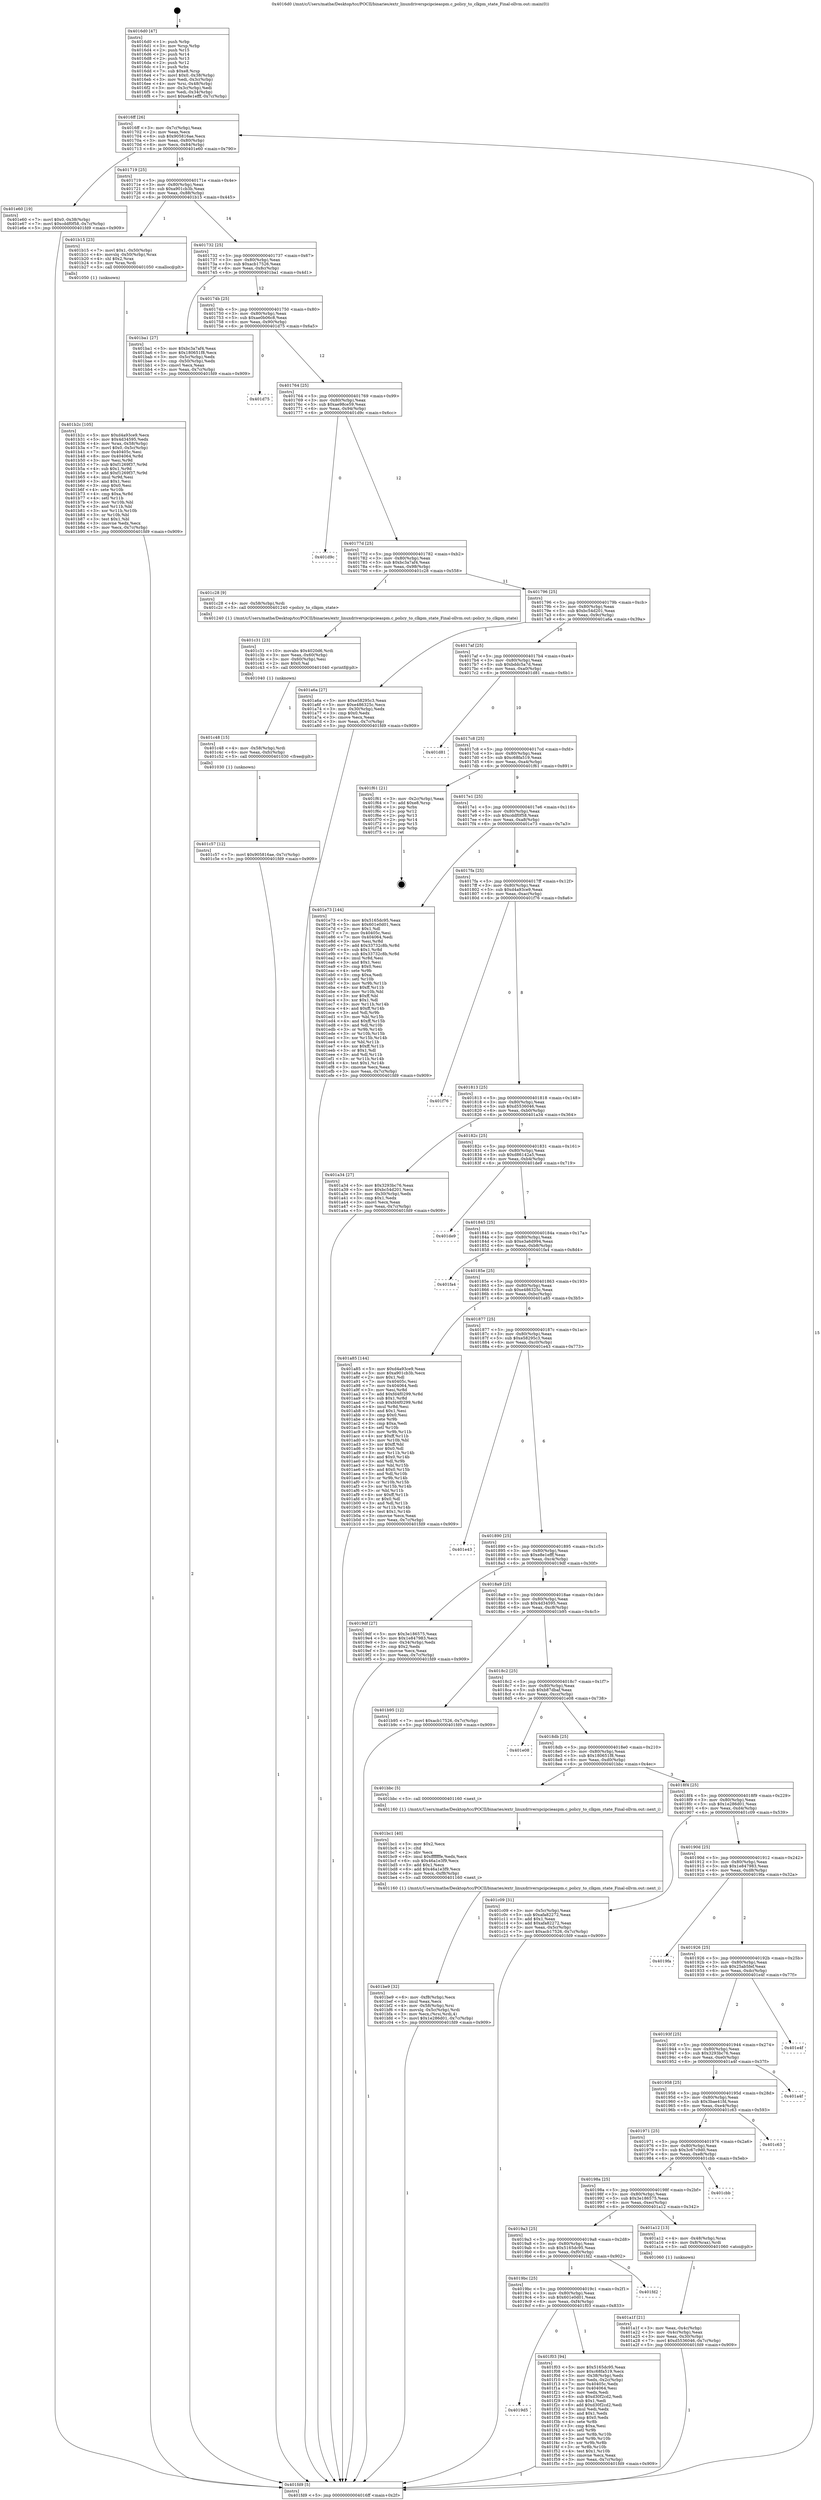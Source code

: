 digraph "0x4016d0" {
  label = "0x4016d0 (/mnt/c/Users/mathe/Desktop/tcc/POCII/binaries/extr_linuxdriverspcipcieaspm.c_policy_to_clkpm_state_Final-ollvm.out::main(0))"
  labelloc = "t"
  node[shape=record]

  Entry [label="",width=0.3,height=0.3,shape=circle,fillcolor=black,style=filled]
  "0x4016ff" [label="{
     0x4016ff [26]\l
     | [instrs]\l
     &nbsp;&nbsp;0x4016ff \<+3\>: mov -0x7c(%rbp),%eax\l
     &nbsp;&nbsp;0x401702 \<+2\>: mov %eax,%ecx\l
     &nbsp;&nbsp;0x401704 \<+6\>: sub $0x905816ae,%ecx\l
     &nbsp;&nbsp;0x40170a \<+3\>: mov %eax,-0x80(%rbp)\l
     &nbsp;&nbsp;0x40170d \<+6\>: mov %ecx,-0x84(%rbp)\l
     &nbsp;&nbsp;0x401713 \<+6\>: je 0000000000401e60 \<main+0x790\>\l
  }"]
  "0x401e60" [label="{
     0x401e60 [19]\l
     | [instrs]\l
     &nbsp;&nbsp;0x401e60 \<+7\>: movl $0x0,-0x38(%rbp)\l
     &nbsp;&nbsp;0x401e67 \<+7\>: movl $0xcddf0f58,-0x7c(%rbp)\l
     &nbsp;&nbsp;0x401e6e \<+5\>: jmp 0000000000401fd9 \<main+0x909\>\l
  }"]
  "0x401719" [label="{
     0x401719 [25]\l
     | [instrs]\l
     &nbsp;&nbsp;0x401719 \<+5\>: jmp 000000000040171e \<main+0x4e\>\l
     &nbsp;&nbsp;0x40171e \<+3\>: mov -0x80(%rbp),%eax\l
     &nbsp;&nbsp;0x401721 \<+5\>: sub $0xa901cb3b,%eax\l
     &nbsp;&nbsp;0x401726 \<+6\>: mov %eax,-0x88(%rbp)\l
     &nbsp;&nbsp;0x40172c \<+6\>: je 0000000000401b15 \<main+0x445\>\l
  }"]
  Exit [label="",width=0.3,height=0.3,shape=circle,fillcolor=black,style=filled,peripheries=2]
  "0x401b15" [label="{
     0x401b15 [23]\l
     | [instrs]\l
     &nbsp;&nbsp;0x401b15 \<+7\>: movl $0x1,-0x50(%rbp)\l
     &nbsp;&nbsp;0x401b1c \<+4\>: movslq -0x50(%rbp),%rax\l
     &nbsp;&nbsp;0x401b20 \<+4\>: shl $0x2,%rax\l
     &nbsp;&nbsp;0x401b24 \<+3\>: mov %rax,%rdi\l
     &nbsp;&nbsp;0x401b27 \<+5\>: call 0000000000401050 \<malloc@plt\>\l
     | [calls]\l
     &nbsp;&nbsp;0x401050 \{1\} (unknown)\l
  }"]
  "0x401732" [label="{
     0x401732 [25]\l
     | [instrs]\l
     &nbsp;&nbsp;0x401732 \<+5\>: jmp 0000000000401737 \<main+0x67\>\l
     &nbsp;&nbsp;0x401737 \<+3\>: mov -0x80(%rbp),%eax\l
     &nbsp;&nbsp;0x40173a \<+5\>: sub $0xacb17526,%eax\l
     &nbsp;&nbsp;0x40173f \<+6\>: mov %eax,-0x8c(%rbp)\l
     &nbsp;&nbsp;0x401745 \<+6\>: je 0000000000401ba1 \<main+0x4d1\>\l
  }"]
  "0x4019d5" [label="{
     0x4019d5\l
  }", style=dashed]
  "0x401ba1" [label="{
     0x401ba1 [27]\l
     | [instrs]\l
     &nbsp;&nbsp;0x401ba1 \<+5\>: mov $0xbc3a7af4,%eax\l
     &nbsp;&nbsp;0x401ba6 \<+5\>: mov $0x180651f8,%ecx\l
     &nbsp;&nbsp;0x401bab \<+3\>: mov -0x5c(%rbp),%edx\l
     &nbsp;&nbsp;0x401bae \<+3\>: cmp -0x50(%rbp),%edx\l
     &nbsp;&nbsp;0x401bb1 \<+3\>: cmovl %ecx,%eax\l
     &nbsp;&nbsp;0x401bb4 \<+3\>: mov %eax,-0x7c(%rbp)\l
     &nbsp;&nbsp;0x401bb7 \<+5\>: jmp 0000000000401fd9 \<main+0x909\>\l
  }"]
  "0x40174b" [label="{
     0x40174b [25]\l
     | [instrs]\l
     &nbsp;&nbsp;0x40174b \<+5\>: jmp 0000000000401750 \<main+0x80\>\l
     &nbsp;&nbsp;0x401750 \<+3\>: mov -0x80(%rbp),%eax\l
     &nbsp;&nbsp;0x401753 \<+5\>: sub $0xae0b06c8,%eax\l
     &nbsp;&nbsp;0x401758 \<+6\>: mov %eax,-0x90(%rbp)\l
     &nbsp;&nbsp;0x40175e \<+6\>: je 0000000000401d75 \<main+0x6a5\>\l
  }"]
  "0x401f03" [label="{
     0x401f03 [94]\l
     | [instrs]\l
     &nbsp;&nbsp;0x401f03 \<+5\>: mov $0x5165dc95,%eax\l
     &nbsp;&nbsp;0x401f08 \<+5\>: mov $0xc68fa519,%ecx\l
     &nbsp;&nbsp;0x401f0d \<+3\>: mov -0x38(%rbp),%edx\l
     &nbsp;&nbsp;0x401f10 \<+3\>: mov %edx,-0x2c(%rbp)\l
     &nbsp;&nbsp;0x401f13 \<+7\>: mov 0x40405c,%edx\l
     &nbsp;&nbsp;0x401f1a \<+7\>: mov 0x404064,%esi\l
     &nbsp;&nbsp;0x401f21 \<+2\>: mov %edx,%edi\l
     &nbsp;&nbsp;0x401f23 \<+6\>: sub $0xd30f2cd2,%edi\l
     &nbsp;&nbsp;0x401f29 \<+3\>: sub $0x1,%edi\l
     &nbsp;&nbsp;0x401f2c \<+6\>: add $0xd30f2cd2,%edi\l
     &nbsp;&nbsp;0x401f32 \<+3\>: imul %edi,%edx\l
     &nbsp;&nbsp;0x401f35 \<+3\>: and $0x1,%edx\l
     &nbsp;&nbsp;0x401f38 \<+3\>: cmp $0x0,%edx\l
     &nbsp;&nbsp;0x401f3b \<+4\>: sete %r8b\l
     &nbsp;&nbsp;0x401f3f \<+3\>: cmp $0xa,%esi\l
     &nbsp;&nbsp;0x401f42 \<+4\>: setl %r9b\l
     &nbsp;&nbsp;0x401f46 \<+3\>: mov %r8b,%r10b\l
     &nbsp;&nbsp;0x401f49 \<+3\>: and %r9b,%r10b\l
     &nbsp;&nbsp;0x401f4c \<+3\>: xor %r9b,%r8b\l
     &nbsp;&nbsp;0x401f4f \<+3\>: or %r8b,%r10b\l
     &nbsp;&nbsp;0x401f52 \<+4\>: test $0x1,%r10b\l
     &nbsp;&nbsp;0x401f56 \<+3\>: cmovne %ecx,%eax\l
     &nbsp;&nbsp;0x401f59 \<+3\>: mov %eax,-0x7c(%rbp)\l
     &nbsp;&nbsp;0x401f5c \<+5\>: jmp 0000000000401fd9 \<main+0x909\>\l
  }"]
  "0x401d75" [label="{
     0x401d75\l
  }", style=dashed]
  "0x401764" [label="{
     0x401764 [25]\l
     | [instrs]\l
     &nbsp;&nbsp;0x401764 \<+5\>: jmp 0000000000401769 \<main+0x99\>\l
     &nbsp;&nbsp;0x401769 \<+3\>: mov -0x80(%rbp),%eax\l
     &nbsp;&nbsp;0x40176c \<+5\>: sub $0xae98ce59,%eax\l
     &nbsp;&nbsp;0x401771 \<+6\>: mov %eax,-0x94(%rbp)\l
     &nbsp;&nbsp;0x401777 \<+6\>: je 0000000000401d9c \<main+0x6cc\>\l
  }"]
  "0x4019bc" [label="{
     0x4019bc [25]\l
     | [instrs]\l
     &nbsp;&nbsp;0x4019bc \<+5\>: jmp 00000000004019c1 \<main+0x2f1\>\l
     &nbsp;&nbsp;0x4019c1 \<+3\>: mov -0x80(%rbp),%eax\l
     &nbsp;&nbsp;0x4019c4 \<+5\>: sub $0x601e0d01,%eax\l
     &nbsp;&nbsp;0x4019c9 \<+6\>: mov %eax,-0xf4(%rbp)\l
     &nbsp;&nbsp;0x4019cf \<+6\>: je 0000000000401f03 \<main+0x833\>\l
  }"]
  "0x401d9c" [label="{
     0x401d9c\l
  }", style=dashed]
  "0x40177d" [label="{
     0x40177d [25]\l
     | [instrs]\l
     &nbsp;&nbsp;0x40177d \<+5\>: jmp 0000000000401782 \<main+0xb2\>\l
     &nbsp;&nbsp;0x401782 \<+3\>: mov -0x80(%rbp),%eax\l
     &nbsp;&nbsp;0x401785 \<+5\>: sub $0xbc3a7af4,%eax\l
     &nbsp;&nbsp;0x40178a \<+6\>: mov %eax,-0x98(%rbp)\l
     &nbsp;&nbsp;0x401790 \<+6\>: je 0000000000401c28 \<main+0x558\>\l
  }"]
  "0x401fd2" [label="{
     0x401fd2\l
  }", style=dashed]
  "0x401c28" [label="{
     0x401c28 [9]\l
     | [instrs]\l
     &nbsp;&nbsp;0x401c28 \<+4\>: mov -0x58(%rbp),%rdi\l
     &nbsp;&nbsp;0x401c2c \<+5\>: call 0000000000401240 \<policy_to_clkpm_state\>\l
     | [calls]\l
     &nbsp;&nbsp;0x401240 \{1\} (/mnt/c/Users/mathe/Desktop/tcc/POCII/binaries/extr_linuxdriverspcipcieaspm.c_policy_to_clkpm_state_Final-ollvm.out::policy_to_clkpm_state)\l
  }"]
  "0x401796" [label="{
     0x401796 [25]\l
     | [instrs]\l
     &nbsp;&nbsp;0x401796 \<+5\>: jmp 000000000040179b \<main+0xcb\>\l
     &nbsp;&nbsp;0x40179b \<+3\>: mov -0x80(%rbp),%eax\l
     &nbsp;&nbsp;0x40179e \<+5\>: sub $0xbc54d201,%eax\l
     &nbsp;&nbsp;0x4017a3 \<+6\>: mov %eax,-0x9c(%rbp)\l
     &nbsp;&nbsp;0x4017a9 \<+6\>: je 0000000000401a6a \<main+0x39a\>\l
  }"]
  "0x401c57" [label="{
     0x401c57 [12]\l
     | [instrs]\l
     &nbsp;&nbsp;0x401c57 \<+7\>: movl $0x905816ae,-0x7c(%rbp)\l
     &nbsp;&nbsp;0x401c5e \<+5\>: jmp 0000000000401fd9 \<main+0x909\>\l
  }"]
  "0x401a6a" [label="{
     0x401a6a [27]\l
     | [instrs]\l
     &nbsp;&nbsp;0x401a6a \<+5\>: mov $0xe58295c3,%eax\l
     &nbsp;&nbsp;0x401a6f \<+5\>: mov $0xe486325c,%ecx\l
     &nbsp;&nbsp;0x401a74 \<+3\>: mov -0x30(%rbp),%edx\l
     &nbsp;&nbsp;0x401a77 \<+3\>: cmp $0x0,%edx\l
     &nbsp;&nbsp;0x401a7a \<+3\>: cmove %ecx,%eax\l
     &nbsp;&nbsp;0x401a7d \<+3\>: mov %eax,-0x7c(%rbp)\l
     &nbsp;&nbsp;0x401a80 \<+5\>: jmp 0000000000401fd9 \<main+0x909\>\l
  }"]
  "0x4017af" [label="{
     0x4017af [25]\l
     | [instrs]\l
     &nbsp;&nbsp;0x4017af \<+5\>: jmp 00000000004017b4 \<main+0xe4\>\l
     &nbsp;&nbsp;0x4017b4 \<+3\>: mov -0x80(%rbp),%eax\l
     &nbsp;&nbsp;0x4017b7 \<+5\>: sub $0xbddc5a7d,%eax\l
     &nbsp;&nbsp;0x4017bc \<+6\>: mov %eax,-0xa0(%rbp)\l
     &nbsp;&nbsp;0x4017c2 \<+6\>: je 0000000000401d81 \<main+0x6b1\>\l
  }"]
  "0x401c48" [label="{
     0x401c48 [15]\l
     | [instrs]\l
     &nbsp;&nbsp;0x401c48 \<+4\>: mov -0x58(%rbp),%rdi\l
     &nbsp;&nbsp;0x401c4c \<+6\>: mov %eax,-0xfc(%rbp)\l
     &nbsp;&nbsp;0x401c52 \<+5\>: call 0000000000401030 \<free@plt\>\l
     | [calls]\l
     &nbsp;&nbsp;0x401030 \{1\} (unknown)\l
  }"]
  "0x401d81" [label="{
     0x401d81\l
  }", style=dashed]
  "0x4017c8" [label="{
     0x4017c8 [25]\l
     | [instrs]\l
     &nbsp;&nbsp;0x4017c8 \<+5\>: jmp 00000000004017cd \<main+0xfd\>\l
     &nbsp;&nbsp;0x4017cd \<+3\>: mov -0x80(%rbp),%eax\l
     &nbsp;&nbsp;0x4017d0 \<+5\>: sub $0xc68fa519,%eax\l
     &nbsp;&nbsp;0x4017d5 \<+6\>: mov %eax,-0xa4(%rbp)\l
     &nbsp;&nbsp;0x4017db \<+6\>: je 0000000000401f61 \<main+0x891\>\l
  }"]
  "0x401c31" [label="{
     0x401c31 [23]\l
     | [instrs]\l
     &nbsp;&nbsp;0x401c31 \<+10\>: movabs $0x4020d6,%rdi\l
     &nbsp;&nbsp;0x401c3b \<+3\>: mov %eax,-0x60(%rbp)\l
     &nbsp;&nbsp;0x401c3e \<+3\>: mov -0x60(%rbp),%esi\l
     &nbsp;&nbsp;0x401c41 \<+2\>: mov $0x0,%al\l
     &nbsp;&nbsp;0x401c43 \<+5\>: call 0000000000401040 \<printf@plt\>\l
     | [calls]\l
     &nbsp;&nbsp;0x401040 \{1\} (unknown)\l
  }"]
  "0x401f61" [label="{
     0x401f61 [21]\l
     | [instrs]\l
     &nbsp;&nbsp;0x401f61 \<+3\>: mov -0x2c(%rbp),%eax\l
     &nbsp;&nbsp;0x401f64 \<+7\>: add $0xe8,%rsp\l
     &nbsp;&nbsp;0x401f6b \<+1\>: pop %rbx\l
     &nbsp;&nbsp;0x401f6c \<+2\>: pop %r12\l
     &nbsp;&nbsp;0x401f6e \<+2\>: pop %r13\l
     &nbsp;&nbsp;0x401f70 \<+2\>: pop %r14\l
     &nbsp;&nbsp;0x401f72 \<+2\>: pop %r15\l
     &nbsp;&nbsp;0x401f74 \<+1\>: pop %rbp\l
     &nbsp;&nbsp;0x401f75 \<+1\>: ret\l
  }"]
  "0x4017e1" [label="{
     0x4017e1 [25]\l
     | [instrs]\l
     &nbsp;&nbsp;0x4017e1 \<+5\>: jmp 00000000004017e6 \<main+0x116\>\l
     &nbsp;&nbsp;0x4017e6 \<+3\>: mov -0x80(%rbp),%eax\l
     &nbsp;&nbsp;0x4017e9 \<+5\>: sub $0xcddf0f58,%eax\l
     &nbsp;&nbsp;0x4017ee \<+6\>: mov %eax,-0xa8(%rbp)\l
     &nbsp;&nbsp;0x4017f4 \<+6\>: je 0000000000401e73 \<main+0x7a3\>\l
  }"]
  "0x401be9" [label="{
     0x401be9 [32]\l
     | [instrs]\l
     &nbsp;&nbsp;0x401be9 \<+6\>: mov -0xf8(%rbp),%ecx\l
     &nbsp;&nbsp;0x401bef \<+3\>: imul %eax,%ecx\l
     &nbsp;&nbsp;0x401bf2 \<+4\>: mov -0x58(%rbp),%rsi\l
     &nbsp;&nbsp;0x401bf6 \<+4\>: movslq -0x5c(%rbp),%rdi\l
     &nbsp;&nbsp;0x401bfa \<+3\>: mov %ecx,(%rsi,%rdi,4)\l
     &nbsp;&nbsp;0x401bfd \<+7\>: movl $0x1e286d01,-0x7c(%rbp)\l
     &nbsp;&nbsp;0x401c04 \<+5\>: jmp 0000000000401fd9 \<main+0x909\>\l
  }"]
  "0x401e73" [label="{
     0x401e73 [144]\l
     | [instrs]\l
     &nbsp;&nbsp;0x401e73 \<+5\>: mov $0x5165dc95,%eax\l
     &nbsp;&nbsp;0x401e78 \<+5\>: mov $0x601e0d01,%ecx\l
     &nbsp;&nbsp;0x401e7d \<+2\>: mov $0x1,%dl\l
     &nbsp;&nbsp;0x401e7f \<+7\>: mov 0x40405c,%esi\l
     &nbsp;&nbsp;0x401e86 \<+7\>: mov 0x404064,%edi\l
     &nbsp;&nbsp;0x401e8d \<+3\>: mov %esi,%r8d\l
     &nbsp;&nbsp;0x401e90 \<+7\>: add $0x33732c8b,%r8d\l
     &nbsp;&nbsp;0x401e97 \<+4\>: sub $0x1,%r8d\l
     &nbsp;&nbsp;0x401e9b \<+7\>: sub $0x33732c8b,%r8d\l
     &nbsp;&nbsp;0x401ea2 \<+4\>: imul %r8d,%esi\l
     &nbsp;&nbsp;0x401ea6 \<+3\>: and $0x1,%esi\l
     &nbsp;&nbsp;0x401ea9 \<+3\>: cmp $0x0,%esi\l
     &nbsp;&nbsp;0x401eac \<+4\>: sete %r9b\l
     &nbsp;&nbsp;0x401eb0 \<+3\>: cmp $0xa,%edi\l
     &nbsp;&nbsp;0x401eb3 \<+4\>: setl %r10b\l
     &nbsp;&nbsp;0x401eb7 \<+3\>: mov %r9b,%r11b\l
     &nbsp;&nbsp;0x401eba \<+4\>: xor $0xff,%r11b\l
     &nbsp;&nbsp;0x401ebe \<+3\>: mov %r10b,%bl\l
     &nbsp;&nbsp;0x401ec1 \<+3\>: xor $0xff,%bl\l
     &nbsp;&nbsp;0x401ec4 \<+3\>: xor $0x1,%dl\l
     &nbsp;&nbsp;0x401ec7 \<+3\>: mov %r11b,%r14b\l
     &nbsp;&nbsp;0x401eca \<+4\>: and $0xff,%r14b\l
     &nbsp;&nbsp;0x401ece \<+3\>: and %dl,%r9b\l
     &nbsp;&nbsp;0x401ed1 \<+3\>: mov %bl,%r15b\l
     &nbsp;&nbsp;0x401ed4 \<+4\>: and $0xff,%r15b\l
     &nbsp;&nbsp;0x401ed8 \<+3\>: and %dl,%r10b\l
     &nbsp;&nbsp;0x401edb \<+3\>: or %r9b,%r14b\l
     &nbsp;&nbsp;0x401ede \<+3\>: or %r10b,%r15b\l
     &nbsp;&nbsp;0x401ee1 \<+3\>: xor %r15b,%r14b\l
     &nbsp;&nbsp;0x401ee4 \<+3\>: or %bl,%r11b\l
     &nbsp;&nbsp;0x401ee7 \<+4\>: xor $0xff,%r11b\l
     &nbsp;&nbsp;0x401eeb \<+3\>: or $0x1,%dl\l
     &nbsp;&nbsp;0x401eee \<+3\>: and %dl,%r11b\l
     &nbsp;&nbsp;0x401ef1 \<+3\>: or %r11b,%r14b\l
     &nbsp;&nbsp;0x401ef4 \<+4\>: test $0x1,%r14b\l
     &nbsp;&nbsp;0x401ef8 \<+3\>: cmovne %ecx,%eax\l
     &nbsp;&nbsp;0x401efb \<+3\>: mov %eax,-0x7c(%rbp)\l
     &nbsp;&nbsp;0x401efe \<+5\>: jmp 0000000000401fd9 \<main+0x909\>\l
  }"]
  "0x4017fa" [label="{
     0x4017fa [25]\l
     | [instrs]\l
     &nbsp;&nbsp;0x4017fa \<+5\>: jmp 00000000004017ff \<main+0x12f\>\l
     &nbsp;&nbsp;0x4017ff \<+3\>: mov -0x80(%rbp),%eax\l
     &nbsp;&nbsp;0x401802 \<+5\>: sub $0xd4a93ce9,%eax\l
     &nbsp;&nbsp;0x401807 \<+6\>: mov %eax,-0xac(%rbp)\l
     &nbsp;&nbsp;0x40180d \<+6\>: je 0000000000401f76 \<main+0x8a6\>\l
  }"]
  "0x401bc1" [label="{
     0x401bc1 [40]\l
     | [instrs]\l
     &nbsp;&nbsp;0x401bc1 \<+5\>: mov $0x2,%ecx\l
     &nbsp;&nbsp;0x401bc6 \<+1\>: cltd\l
     &nbsp;&nbsp;0x401bc7 \<+2\>: idiv %ecx\l
     &nbsp;&nbsp;0x401bc9 \<+6\>: imul $0xfffffffe,%edx,%ecx\l
     &nbsp;&nbsp;0x401bcf \<+6\>: sub $0x46a1e3f9,%ecx\l
     &nbsp;&nbsp;0x401bd5 \<+3\>: add $0x1,%ecx\l
     &nbsp;&nbsp;0x401bd8 \<+6\>: add $0x46a1e3f9,%ecx\l
     &nbsp;&nbsp;0x401bde \<+6\>: mov %ecx,-0xf8(%rbp)\l
     &nbsp;&nbsp;0x401be4 \<+5\>: call 0000000000401160 \<next_i\>\l
     | [calls]\l
     &nbsp;&nbsp;0x401160 \{1\} (/mnt/c/Users/mathe/Desktop/tcc/POCII/binaries/extr_linuxdriverspcipcieaspm.c_policy_to_clkpm_state_Final-ollvm.out::next_i)\l
  }"]
  "0x401f76" [label="{
     0x401f76\l
  }", style=dashed]
  "0x401813" [label="{
     0x401813 [25]\l
     | [instrs]\l
     &nbsp;&nbsp;0x401813 \<+5\>: jmp 0000000000401818 \<main+0x148\>\l
     &nbsp;&nbsp;0x401818 \<+3\>: mov -0x80(%rbp),%eax\l
     &nbsp;&nbsp;0x40181b \<+5\>: sub $0xd5536046,%eax\l
     &nbsp;&nbsp;0x401820 \<+6\>: mov %eax,-0xb0(%rbp)\l
     &nbsp;&nbsp;0x401826 \<+6\>: je 0000000000401a34 \<main+0x364\>\l
  }"]
  "0x401b2c" [label="{
     0x401b2c [105]\l
     | [instrs]\l
     &nbsp;&nbsp;0x401b2c \<+5\>: mov $0xd4a93ce9,%ecx\l
     &nbsp;&nbsp;0x401b31 \<+5\>: mov $0x4d34595,%edx\l
     &nbsp;&nbsp;0x401b36 \<+4\>: mov %rax,-0x58(%rbp)\l
     &nbsp;&nbsp;0x401b3a \<+7\>: movl $0x0,-0x5c(%rbp)\l
     &nbsp;&nbsp;0x401b41 \<+7\>: mov 0x40405c,%esi\l
     &nbsp;&nbsp;0x401b48 \<+8\>: mov 0x404064,%r8d\l
     &nbsp;&nbsp;0x401b50 \<+3\>: mov %esi,%r9d\l
     &nbsp;&nbsp;0x401b53 \<+7\>: sub $0xf1269f37,%r9d\l
     &nbsp;&nbsp;0x401b5a \<+4\>: sub $0x1,%r9d\l
     &nbsp;&nbsp;0x401b5e \<+7\>: add $0xf1269f37,%r9d\l
     &nbsp;&nbsp;0x401b65 \<+4\>: imul %r9d,%esi\l
     &nbsp;&nbsp;0x401b69 \<+3\>: and $0x1,%esi\l
     &nbsp;&nbsp;0x401b6c \<+3\>: cmp $0x0,%esi\l
     &nbsp;&nbsp;0x401b6f \<+4\>: sete %r10b\l
     &nbsp;&nbsp;0x401b73 \<+4\>: cmp $0xa,%r8d\l
     &nbsp;&nbsp;0x401b77 \<+4\>: setl %r11b\l
     &nbsp;&nbsp;0x401b7b \<+3\>: mov %r10b,%bl\l
     &nbsp;&nbsp;0x401b7e \<+3\>: and %r11b,%bl\l
     &nbsp;&nbsp;0x401b81 \<+3\>: xor %r11b,%r10b\l
     &nbsp;&nbsp;0x401b84 \<+3\>: or %r10b,%bl\l
     &nbsp;&nbsp;0x401b87 \<+3\>: test $0x1,%bl\l
     &nbsp;&nbsp;0x401b8a \<+3\>: cmovne %edx,%ecx\l
     &nbsp;&nbsp;0x401b8d \<+3\>: mov %ecx,-0x7c(%rbp)\l
     &nbsp;&nbsp;0x401b90 \<+5\>: jmp 0000000000401fd9 \<main+0x909\>\l
  }"]
  "0x401a34" [label="{
     0x401a34 [27]\l
     | [instrs]\l
     &nbsp;&nbsp;0x401a34 \<+5\>: mov $0x3293bc76,%eax\l
     &nbsp;&nbsp;0x401a39 \<+5\>: mov $0xbc54d201,%ecx\l
     &nbsp;&nbsp;0x401a3e \<+3\>: mov -0x30(%rbp),%edx\l
     &nbsp;&nbsp;0x401a41 \<+3\>: cmp $0x1,%edx\l
     &nbsp;&nbsp;0x401a44 \<+3\>: cmovl %ecx,%eax\l
     &nbsp;&nbsp;0x401a47 \<+3\>: mov %eax,-0x7c(%rbp)\l
     &nbsp;&nbsp;0x401a4a \<+5\>: jmp 0000000000401fd9 \<main+0x909\>\l
  }"]
  "0x40182c" [label="{
     0x40182c [25]\l
     | [instrs]\l
     &nbsp;&nbsp;0x40182c \<+5\>: jmp 0000000000401831 \<main+0x161\>\l
     &nbsp;&nbsp;0x401831 \<+3\>: mov -0x80(%rbp),%eax\l
     &nbsp;&nbsp;0x401834 \<+5\>: sub $0xd86142a5,%eax\l
     &nbsp;&nbsp;0x401839 \<+6\>: mov %eax,-0xb4(%rbp)\l
     &nbsp;&nbsp;0x40183f \<+6\>: je 0000000000401de9 \<main+0x719\>\l
  }"]
  "0x401a1f" [label="{
     0x401a1f [21]\l
     | [instrs]\l
     &nbsp;&nbsp;0x401a1f \<+3\>: mov %eax,-0x4c(%rbp)\l
     &nbsp;&nbsp;0x401a22 \<+3\>: mov -0x4c(%rbp),%eax\l
     &nbsp;&nbsp;0x401a25 \<+3\>: mov %eax,-0x30(%rbp)\l
     &nbsp;&nbsp;0x401a28 \<+7\>: movl $0xd5536046,-0x7c(%rbp)\l
     &nbsp;&nbsp;0x401a2f \<+5\>: jmp 0000000000401fd9 \<main+0x909\>\l
  }"]
  "0x401de9" [label="{
     0x401de9\l
  }", style=dashed]
  "0x401845" [label="{
     0x401845 [25]\l
     | [instrs]\l
     &nbsp;&nbsp;0x401845 \<+5\>: jmp 000000000040184a \<main+0x17a\>\l
     &nbsp;&nbsp;0x40184a \<+3\>: mov -0x80(%rbp),%eax\l
     &nbsp;&nbsp;0x40184d \<+5\>: sub $0xe3a6d994,%eax\l
     &nbsp;&nbsp;0x401852 \<+6\>: mov %eax,-0xb8(%rbp)\l
     &nbsp;&nbsp;0x401858 \<+6\>: je 0000000000401fa4 \<main+0x8d4\>\l
  }"]
  "0x4019a3" [label="{
     0x4019a3 [25]\l
     | [instrs]\l
     &nbsp;&nbsp;0x4019a3 \<+5\>: jmp 00000000004019a8 \<main+0x2d8\>\l
     &nbsp;&nbsp;0x4019a8 \<+3\>: mov -0x80(%rbp),%eax\l
     &nbsp;&nbsp;0x4019ab \<+5\>: sub $0x5165dc95,%eax\l
     &nbsp;&nbsp;0x4019b0 \<+6\>: mov %eax,-0xf0(%rbp)\l
     &nbsp;&nbsp;0x4019b6 \<+6\>: je 0000000000401fd2 \<main+0x902\>\l
  }"]
  "0x401fa4" [label="{
     0x401fa4\l
  }", style=dashed]
  "0x40185e" [label="{
     0x40185e [25]\l
     | [instrs]\l
     &nbsp;&nbsp;0x40185e \<+5\>: jmp 0000000000401863 \<main+0x193\>\l
     &nbsp;&nbsp;0x401863 \<+3\>: mov -0x80(%rbp),%eax\l
     &nbsp;&nbsp;0x401866 \<+5\>: sub $0xe486325c,%eax\l
     &nbsp;&nbsp;0x40186b \<+6\>: mov %eax,-0xbc(%rbp)\l
     &nbsp;&nbsp;0x401871 \<+6\>: je 0000000000401a85 \<main+0x3b5\>\l
  }"]
  "0x401a12" [label="{
     0x401a12 [13]\l
     | [instrs]\l
     &nbsp;&nbsp;0x401a12 \<+4\>: mov -0x48(%rbp),%rax\l
     &nbsp;&nbsp;0x401a16 \<+4\>: mov 0x8(%rax),%rdi\l
     &nbsp;&nbsp;0x401a1a \<+5\>: call 0000000000401060 \<atoi@plt\>\l
     | [calls]\l
     &nbsp;&nbsp;0x401060 \{1\} (unknown)\l
  }"]
  "0x401a85" [label="{
     0x401a85 [144]\l
     | [instrs]\l
     &nbsp;&nbsp;0x401a85 \<+5\>: mov $0xd4a93ce9,%eax\l
     &nbsp;&nbsp;0x401a8a \<+5\>: mov $0xa901cb3b,%ecx\l
     &nbsp;&nbsp;0x401a8f \<+2\>: mov $0x1,%dl\l
     &nbsp;&nbsp;0x401a91 \<+7\>: mov 0x40405c,%esi\l
     &nbsp;&nbsp;0x401a98 \<+7\>: mov 0x404064,%edi\l
     &nbsp;&nbsp;0x401a9f \<+3\>: mov %esi,%r8d\l
     &nbsp;&nbsp;0x401aa2 \<+7\>: add $0xfd4f0299,%r8d\l
     &nbsp;&nbsp;0x401aa9 \<+4\>: sub $0x1,%r8d\l
     &nbsp;&nbsp;0x401aad \<+7\>: sub $0xfd4f0299,%r8d\l
     &nbsp;&nbsp;0x401ab4 \<+4\>: imul %r8d,%esi\l
     &nbsp;&nbsp;0x401ab8 \<+3\>: and $0x1,%esi\l
     &nbsp;&nbsp;0x401abb \<+3\>: cmp $0x0,%esi\l
     &nbsp;&nbsp;0x401abe \<+4\>: sete %r9b\l
     &nbsp;&nbsp;0x401ac2 \<+3\>: cmp $0xa,%edi\l
     &nbsp;&nbsp;0x401ac5 \<+4\>: setl %r10b\l
     &nbsp;&nbsp;0x401ac9 \<+3\>: mov %r9b,%r11b\l
     &nbsp;&nbsp;0x401acc \<+4\>: xor $0xff,%r11b\l
     &nbsp;&nbsp;0x401ad0 \<+3\>: mov %r10b,%bl\l
     &nbsp;&nbsp;0x401ad3 \<+3\>: xor $0xff,%bl\l
     &nbsp;&nbsp;0x401ad6 \<+3\>: xor $0x0,%dl\l
     &nbsp;&nbsp;0x401ad9 \<+3\>: mov %r11b,%r14b\l
     &nbsp;&nbsp;0x401adc \<+4\>: and $0x0,%r14b\l
     &nbsp;&nbsp;0x401ae0 \<+3\>: and %dl,%r9b\l
     &nbsp;&nbsp;0x401ae3 \<+3\>: mov %bl,%r15b\l
     &nbsp;&nbsp;0x401ae6 \<+4\>: and $0x0,%r15b\l
     &nbsp;&nbsp;0x401aea \<+3\>: and %dl,%r10b\l
     &nbsp;&nbsp;0x401aed \<+3\>: or %r9b,%r14b\l
     &nbsp;&nbsp;0x401af0 \<+3\>: or %r10b,%r15b\l
     &nbsp;&nbsp;0x401af3 \<+3\>: xor %r15b,%r14b\l
     &nbsp;&nbsp;0x401af6 \<+3\>: or %bl,%r11b\l
     &nbsp;&nbsp;0x401af9 \<+4\>: xor $0xff,%r11b\l
     &nbsp;&nbsp;0x401afd \<+3\>: or $0x0,%dl\l
     &nbsp;&nbsp;0x401b00 \<+3\>: and %dl,%r11b\l
     &nbsp;&nbsp;0x401b03 \<+3\>: or %r11b,%r14b\l
     &nbsp;&nbsp;0x401b06 \<+4\>: test $0x1,%r14b\l
     &nbsp;&nbsp;0x401b0a \<+3\>: cmovne %ecx,%eax\l
     &nbsp;&nbsp;0x401b0d \<+3\>: mov %eax,-0x7c(%rbp)\l
     &nbsp;&nbsp;0x401b10 \<+5\>: jmp 0000000000401fd9 \<main+0x909\>\l
  }"]
  "0x401877" [label="{
     0x401877 [25]\l
     | [instrs]\l
     &nbsp;&nbsp;0x401877 \<+5\>: jmp 000000000040187c \<main+0x1ac\>\l
     &nbsp;&nbsp;0x40187c \<+3\>: mov -0x80(%rbp),%eax\l
     &nbsp;&nbsp;0x40187f \<+5\>: sub $0xe58295c3,%eax\l
     &nbsp;&nbsp;0x401884 \<+6\>: mov %eax,-0xc0(%rbp)\l
     &nbsp;&nbsp;0x40188a \<+6\>: je 0000000000401e43 \<main+0x773\>\l
  }"]
  "0x40198a" [label="{
     0x40198a [25]\l
     | [instrs]\l
     &nbsp;&nbsp;0x40198a \<+5\>: jmp 000000000040198f \<main+0x2bf\>\l
     &nbsp;&nbsp;0x40198f \<+3\>: mov -0x80(%rbp),%eax\l
     &nbsp;&nbsp;0x401992 \<+5\>: sub $0x3e186575,%eax\l
     &nbsp;&nbsp;0x401997 \<+6\>: mov %eax,-0xec(%rbp)\l
     &nbsp;&nbsp;0x40199d \<+6\>: je 0000000000401a12 \<main+0x342\>\l
  }"]
  "0x401e43" [label="{
     0x401e43\l
  }", style=dashed]
  "0x401890" [label="{
     0x401890 [25]\l
     | [instrs]\l
     &nbsp;&nbsp;0x401890 \<+5\>: jmp 0000000000401895 \<main+0x1c5\>\l
     &nbsp;&nbsp;0x401895 \<+3\>: mov -0x80(%rbp),%eax\l
     &nbsp;&nbsp;0x401898 \<+5\>: sub $0xe8e1efff,%eax\l
     &nbsp;&nbsp;0x40189d \<+6\>: mov %eax,-0xc4(%rbp)\l
     &nbsp;&nbsp;0x4018a3 \<+6\>: je 00000000004019df \<main+0x30f\>\l
  }"]
  "0x401cbb" [label="{
     0x401cbb\l
  }", style=dashed]
  "0x4019df" [label="{
     0x4019df [27]\l
     | [instrs]\l
     &nbsp;&nbsp;0x4019df \<+5\>: mov $0x3e186575,%eax\l
     &nbsp;&nbsp;0x4019e4 \<+5\>: mov $0x1e847983,%ecx\l
     &nbsp;&nbsp;0x4019e9 \<+3\>: mov -0x34(%rbp),%edx\l
     &nbsp;&nbsp;0x4019ec \<+3\>: cmp $0x2,%edx\l
     &nbsp;&nbsp;0x4019ef \<+3\>: cmovne %ecx,%eax\l
     &nbsp;&nbsp;0x4019f2 \<+3\>: mov %eax,-0x7c(%rbp)\l
     &nbsp;&nbsp;0x4019f5 \<+5\>: jmp 0000000000401fd9 \<main+0x909\>\l
  }"]
  "0x4018a9" [label="{
     0x4018a9 [25]\l
     | [instrs]\l
     &nbsp;&nbsp;0x4018a9 \<+5\>: jmp 00000000004018ae \<main+0x1de\>\l
     &nbsp;&nbsp;0x4018ae \<+3\>: mov -0x80(%rbp),%eax\l
     &nbsp;&nbsp;0x4018b1 \<+5\>: sub $0x4d34595,%eax\l
     &nbsp;&nbsp;0x4018b6 \<+6\>: mov %eax,-0xc8(%rbp)\l
     &nbsp;&nbsp;0x4018bc \<+6\>: je 0000000000401b95 \<main+0x4c5\>\l
  }"]
  "0x401fd9" [label="{
     0x401fd9 [5]\l
     | [instrs]\l
     &nbsp;&nbsp;0x401fd9 \<+5\>: jmp 00000000004016ff \<main+0x2f\>\l
  }"]
  "0x4016d0" [label="{
     0x4016d0 [47]\l
     | [instrs]\l
     &nbsp;&nbsp;0x4016d0 \<+1\>: push %rbp\l
     &nbsp;&nbsp;0x4016d1 \<+3\>: mov %rsp,%rbp\l
     &nbsp;&nbsp;0x4016d4 \<+2\>: push %r15\l
     &nbsp;&nbsp;0x4016d6 \<+2\>: push %r14\l
     &nbsp;&nbsp;0x4016d8 \<+2\>: push %r13\l
     &nbsp;&nbsp;0x4016da \<+2\>: push %r12\l
     &nbsp;&nbsp;0x4016dc \<+1\>: push %rbx\l
     &nbsp;&nbsp;0x4016dd \<+7\>: sub $0xe8,%rsp\l
     &nbsp;&nbsp;0x4016e4 \<+7\>: movl $0x0,-0x38(%rbp)\l
     &nbsp;&nbsp;0x4016eb \<+3\>: mov %edi,-0x3c(%rbp)\l
     &nbsp;&nbsp;0x4016ee \<+4\>: mov %rsi,-0x48(%rbp)\l
     &nbsp;&nbsp;0x4016f2 \<+3\>: mov -0x3c(%rbp),%edi\l
     &nbsp;&nbsp;0x4016f5 \<+3\>: mov %edi,-0x34(%rbp)\l
     &nbsp;&nbsp;0x4016f8 \<+7\>: movl $0xe8e1efff,-0x7c(%rbp)\l
  }"]
  "0x401971" [label="{
     0x401971 [25]\l
     | [instrs]\l
     &nbsp;&nbsp;0x401971 \<+5\>: jmp 0000000000401976 \<main+0x2a6\>\l
     &nbsp;&nbsp;0x401976 \<+3\>: mov -0x80(%rbp),%eax\l
     &nbsp;&nbsp;0x401979 \<+5\>: sub $0x3c67c9d0,%eax\l
     &nbsp;&nbsp;0x40197e \<+6\>: mov %eax,-0xe8(%rbp)\l
     &nbsp;&nbsp;0x401984 \<+6\>: je 0000000000401cbb \<main+0x5eb\>\l
  }"]
  "0x401b95" [label="{
     0x401b95 [12]\l
     | [instrs]\l
     &nbsp;&nbsp;0x401b95 \<+7\>: movl $0xacb17526,-0x7c(%rbp)\l
     &nbsp;&nbsp;0x401b9c \<+5\>: jmp 0000000000401fd9 \<main+0x909\>\l
  }"]
  "0x4018c2" [label="{
     0x4018c2 [25]\l
     | [instrs]\l
     &nbsp;&nbsp;0x4018c2 \<+5\>: jmp 00000000004018c7 \<main+0x1f7\>\l
     &nbsp;&nbsp;0x4018c7 \<+3\>: mov -0x80(%rbp),%eax\l
     &nbsp;&nbsp;0x4018ca \<+5\>: sub $0xb87dbaf,%eax\l
     &nbsp;&nbsp;0x4018cf \<+6\>: mov %eax,-0xcc(%rbp)\l
     &nbsp;&nbsp;0x4018d5 \<+6\>: je 0000000000401e08 \<main+0x738\>\l
  }"]
  "0x401c63" [label="{
     0x401c63\l
  }", style=dashed]
  "0x401e08" [label="{
     0x401e08\l
  }", style=dashed]
  "0x4018db" [label="{
     0x4018db [25]\l
     | [instrs]\l
     &nbsp;&nbsp;0x4018db \<+5\>: jmp 00000000004018e0 \<main+0x210\>\l
     &nbsp;&nbsp;0x4018e0 \<+3\>: mov -0x80(%rbp),%eax\l
     &nbsp;&nbsp;0x4018e3 \<+5\>: sub $0x180651f8,%eax\l
     &nbsp;&nbsp;0x4018e8 \<+6\>: mov %eax,-0xd0(%rbp)\l
     &nbsp;&nbsp;0x4018ee \<+6\>: je 0000000000401bbc \<main+0x4ec\>\l
  }"]
  "0x401958" [label="{
     0x401958 [25]\l
     | [instrs]\l
     &nbsp;&nbsp;0x401958 \<+5\>: jmp 000000000040195d \<main+0x28d\>\l
     &nbsp;&nbsp;0x40195d \<+3\>: mov -0x80(%rbp),%eax\l
     &nbsp;&nbsp;0x401960 \<+5\>: sub $0x3bae41fd,%eax\l
     &nbsp;&nbsp;0x401965 \<+6\>: mov %eax,-0xe4(%rbp)\l
     &nbsp;&nbsp;0x40196b \<+6\>: je 0000000000401c63 \<main+0x593\>\l
  }"]
  "0x401bbc" [label="{
     0x401bbc [5]\l
     | [instrs]\l
     &nbsp;&nbsp;0x401bbc \<+5\>: call 0000000000401160 \<next_i\>\l
     | [calls]\l
     &nbsp;&nbsp;0x401160 \{1\} (/mnt/c/Users/mathe/Desktop/tcc/POCII/binaries/extr_linuxdriverspcipcieaspm.c_policy_to_clkpm_state_Final-ollvm.out::next_i)\l
  }"]
  "0x4018f4" [label="{
     0x4018f4 [25]\l
     | [instrs]\l
     &nbsp;&nbsp;0x4018f4 \<+5\>: jmp 00000000004018f9 \<main+0x229\>\l
     &nbsp;&nbsp;0x4018f9 \<+3\>: mov -0x80(%rbp),%eax\l
     &nbsp;&nbsp;0x4018fc \<+5\>: sub $0x1e286d01,%eax\l
     &nbsp;&nbsp;0x401901 \<+6\>: mov %eax,-0xd4(%rbp)\l
     &nbsp;&nbsp;0x401907 \<+6\>: je 0000000000401c09 \<main+0x539\>\l
  }"]
  "0x401a4f" [label="{
     0x401a4f\l
  }", style=dashed]
  "0x401c09" [label="{
     0x401c09 [31]\l
     | [instrs]\l
     &nbsp;&nbsp;0x401c09 \<+3\>: mov -0x5c(%rbp),%eax\l
     &nbsp;&nbsp;0x401c0c \<+5\>: sub $0xafa82272,%eax\l
     &nbsp;&nbsp;0x401c11 \<+3\>: add $0x1,%eax\l
     &nbsp;&nbsp;0x401c14 \<+5\>: add $0xafa82272,%eax\l
     &nbsp;&nbsp;0x401c19 \<+3\>: mov %eax,-0x5c(%rbp)\l
     &nbsp;&nbsp;0x401c1c \<+7\>: movl $0xacb17526,-0x7c(%rbp)\l
     &nbsp;&nbsp;0x401c23 \<+5\>: jmp 0000000000401fd9 \<main+0x909\>\l
  }"]
  "0x40190d" [label="{
     0x40190d [25]\l
     | [instrs]\l
     &nbsp;&nbsp;0x40190d \<+5\>: jmp 0000000000401912 \<main+0x242\>\l
     &nbsp;&nbsp;0x401912 \<+3\>: mov -0x80(%rbp),%eax\l
     &nbsp;&nbsp;0x401915 \<+5\>: sub $0x1e847983,%eax\l
     &nbsp;&nbsp;0x40191a \<+6\>: mov %eax,-0xd8(%rbp)\l
     &nbsp;&nbsp;0x401920 \<+6\>: je 00000000004019fa \<main+0x32a\>\l
  }"]
  "0x40193f" [label="{
     0x40193f [25]\l
     | [instrs]\l
     &nbsp;&nbsp;0x40193f \<+5\>: jmp 0000000000401944 \<main+0x274\>\l
     &nbsp;&nbsp;0x401944 \<+3\>: mov -0x80(%rbp),%eax\l
     &nbsp;&nbsp;0x401947 \<+5\>: sub $0x3293bc76,%eax\l
     &nbsp;&nbsp;0x40194c \<+6\>: mov %eax,-0xe0(%rbp)\l
     &nbsp;&nbsp;0x401952 \<+6\>: je 0000000000401a4f \<main+0x37f\>\l
  }"]
  "0x4019fa" [label="{
     0x4019fa\l
  }", style=dashed]
  "0x401926" [label="{
     0x401926 [25]\l
     | [instrs]\l
     &nbsp;&nbsp;0x401926 \<+5\>: jmp 000000000040192b \<main+0x25b\>\l
     &nbsp;&nbsp;0x40192b \<+3\>: mov -0x80(%rbp),%eax\l
     &nbsp;&nbsp;0x40192e \<+5\>: sub $0x25ab5fef,%eax\l
     &nbsp;&nbsp;0x401933 \<+6\>: mov %eax,-0xdc(%rbp)\l
     &nbsp;&nbsp;0x401939 \<+6\>: je 0000000000401e4f \<main+0x77f\>\l
  }"]
  "0x401e4f" [label="{
     0x401e4f\l
  }", style=dashed]
  Entry -> "0x4016d0" [label=" 1"]
  "0x4016ff" -> "0x401e60" [label=" 1"]
  "0x4016ff" -> "0x401719" [label=" 15"]
  "0x401f61" -> Exit [label=" 1"]
  "0x401719" -> "0x401b15" [label=" 1"]
  "0x401719" -> "0x401732" [label=" 14"]
  "0x401f03" -> "0x401fd9" [label=" 1"]
  "0x401732" -> "0x401ba1" [label=" 2"]
  "0x401732" -> "0x40174b" [label=" 12"]
  "0x4019bc" -> "0x4019d5" [label=" 0"]
  "0x40174b" -> "0x401d75" [label=" 0"]
  "0x40174b" -> "0x401764" [label=" 12"]
  "0x4019bc" -> "0x401f03" [label=" 1"]
  "0x401764" -> "0x401d9c" [label=" 0"]
  "0x401764" -> "0x40177d" [label=" 12"]
  "0x4019a3" -> "0x4019bc" [label=" 1"]
  "0x40177d" -> "0x401c28" [label=" 1"]
  "0x40177d" -> "0x401796" [label=" 11"]
  "0x4019a3" -> "0x401fd2" [label=" 0"]
  "0x401796" -> "0x401a6a" [label=" 1"]
  "0x401796" -> "0x4017af" [label=" 10"]
  "0x401e73" -> "0x401fd9" [label=" 1"]
  "0x4017af" -> "0x401d81" [label=" 0"]
  "0x4017af" -> "0x4017c8" [label=" 10"]
  "0x401e60" -> "0x401fd9" [label=" 1"]
  "0x4017c8" -> "0x401f61" [label=" 1"]
  "0x4017c8" -> "0x4017e1" [label=" 9"]
  "0x401c57" -> "0x401fd9" [label=" 1"]
  "0x4017e1" -> "0x401e73" [label=" 1"]
  "0x4017e1" -> "0x4017fa" [label=" 8"]
  "0x401c48" -> "0x401c57" [label=" 1"]
  "0x4017fa" -> "0x401f76" [label=" 0"]
  "0x4017fa" -> "0x401813" [label=" 8"]
  "0x401c31" -> "0x401c48" [label=" 1"]
  "0x401813" -> "0x401a34" [label=" 1"]
  "0x401813" -> "0x40182c" [label=" 7"]
  "0x401c28" -> "0x401c31" [label=" 1"]
  "0x40182c" -> "0x401de9" [label=" 0"]
  "0x40182c" -> "0x401845" [label=" 7"]
  "0x401c09" -> "0x401fd9" [label=" 1"]
  "0x401845" -> "0x401fa4" [label=" 0"]
  "0x401845" -> "0x40185e" [label=" 7"]
  "0x401be9" -> "0x401fd9" [label=" 1"]
  "0x40185e" -> "0x401a85" [label=" 1"]
  "0x40185e" -> "0x401877" [label=" 6"]
  "0x401bc1" -> "0x401be9" [label=" 1"]
  "0x401877" -> "0x401e43" [label=" 0"]
  "0x401877" -> "0x401890" [label=" 6"]
  "0x401ba1" -> "0x401fd9" [label=" 2"]
  "0x401890" -> "0x4019df" [label=" 1"]
  "0x401890" -> "0x4018a9" [label=" 5"]
  "0x4019df" -> "0x401fd9" [label=" 1"]
  "0x4016d0" -> "0x4016ff" [label=" 1"]
  "0x401fd9" -> "0x4016ff" [label=" 15"]
  "0x401b95" -> "0x401fd9" [label=" 1"]
  "0x4018a9" -> "0x401b95" [label=" 1"]
  "0x4018a9" -> "0x4018c2" [label=" 4"]
  "0x401b15" -> "0x401b2c" [label=" 1"]
  "0x4018c2" -> "0x401e08" [label=" 0"]
  "0x4018c2" -> "0x4018db" [label=" 4"]
  "0x401a85" -> "0x401fd9" [label=" 1"]
  "0x4018db" -> "0x401bbc" [label=" 1"]
  "0x4018db" -> "0x4018f4" [label=" 3"]
  "0x401a34" -> "0x401fd9" [label=" 1"]
  "0x4018f4" -> "0x401c09" [label=" 1"]
  "0x4018f4" -> "0x40190d" [label=" 2"]
  "0x401a1f" -> "0x401fd9" [label=" 1"]
  "0x40190d" -> "0x4019fa" [label=" 0"]
  "0x40190d" -> "0x401926" [label=" 2"]
  "0x40198a" -> "0x4019a3" [label=" 1"]
  "0x401926" -> "0x401e4f" [label=" 0"]
  "0x401926" -> "0x40193f" [label=" 2"]
  "0x401a12" -> "0x401a1f" [label=" 1"]
  "0x40193f" -> "0x401a4f" [label=" 0"]
  "0x40193f" -> "0x401958" [label=" 2"]
  "0x401a6a" -> "0x401fd9" [label=" 1"]
  "0x401958" -> "0x401c63" [label=" 0"]
  "0x401958" -> "0x401971" [label=" 2"]
  "0x401b2c" -> "0x401fd9" [label=" 1"]
  "0x401971" -> "0x401cbb" [label=" 0"]
  "0x401971" -> "0x40198a" [label=" 2"]
  "0x401bbc" -> "0x401bc1" [label=" 1"]
  "0x40198a" -> "0x401a12" [label=" 1"]
}

